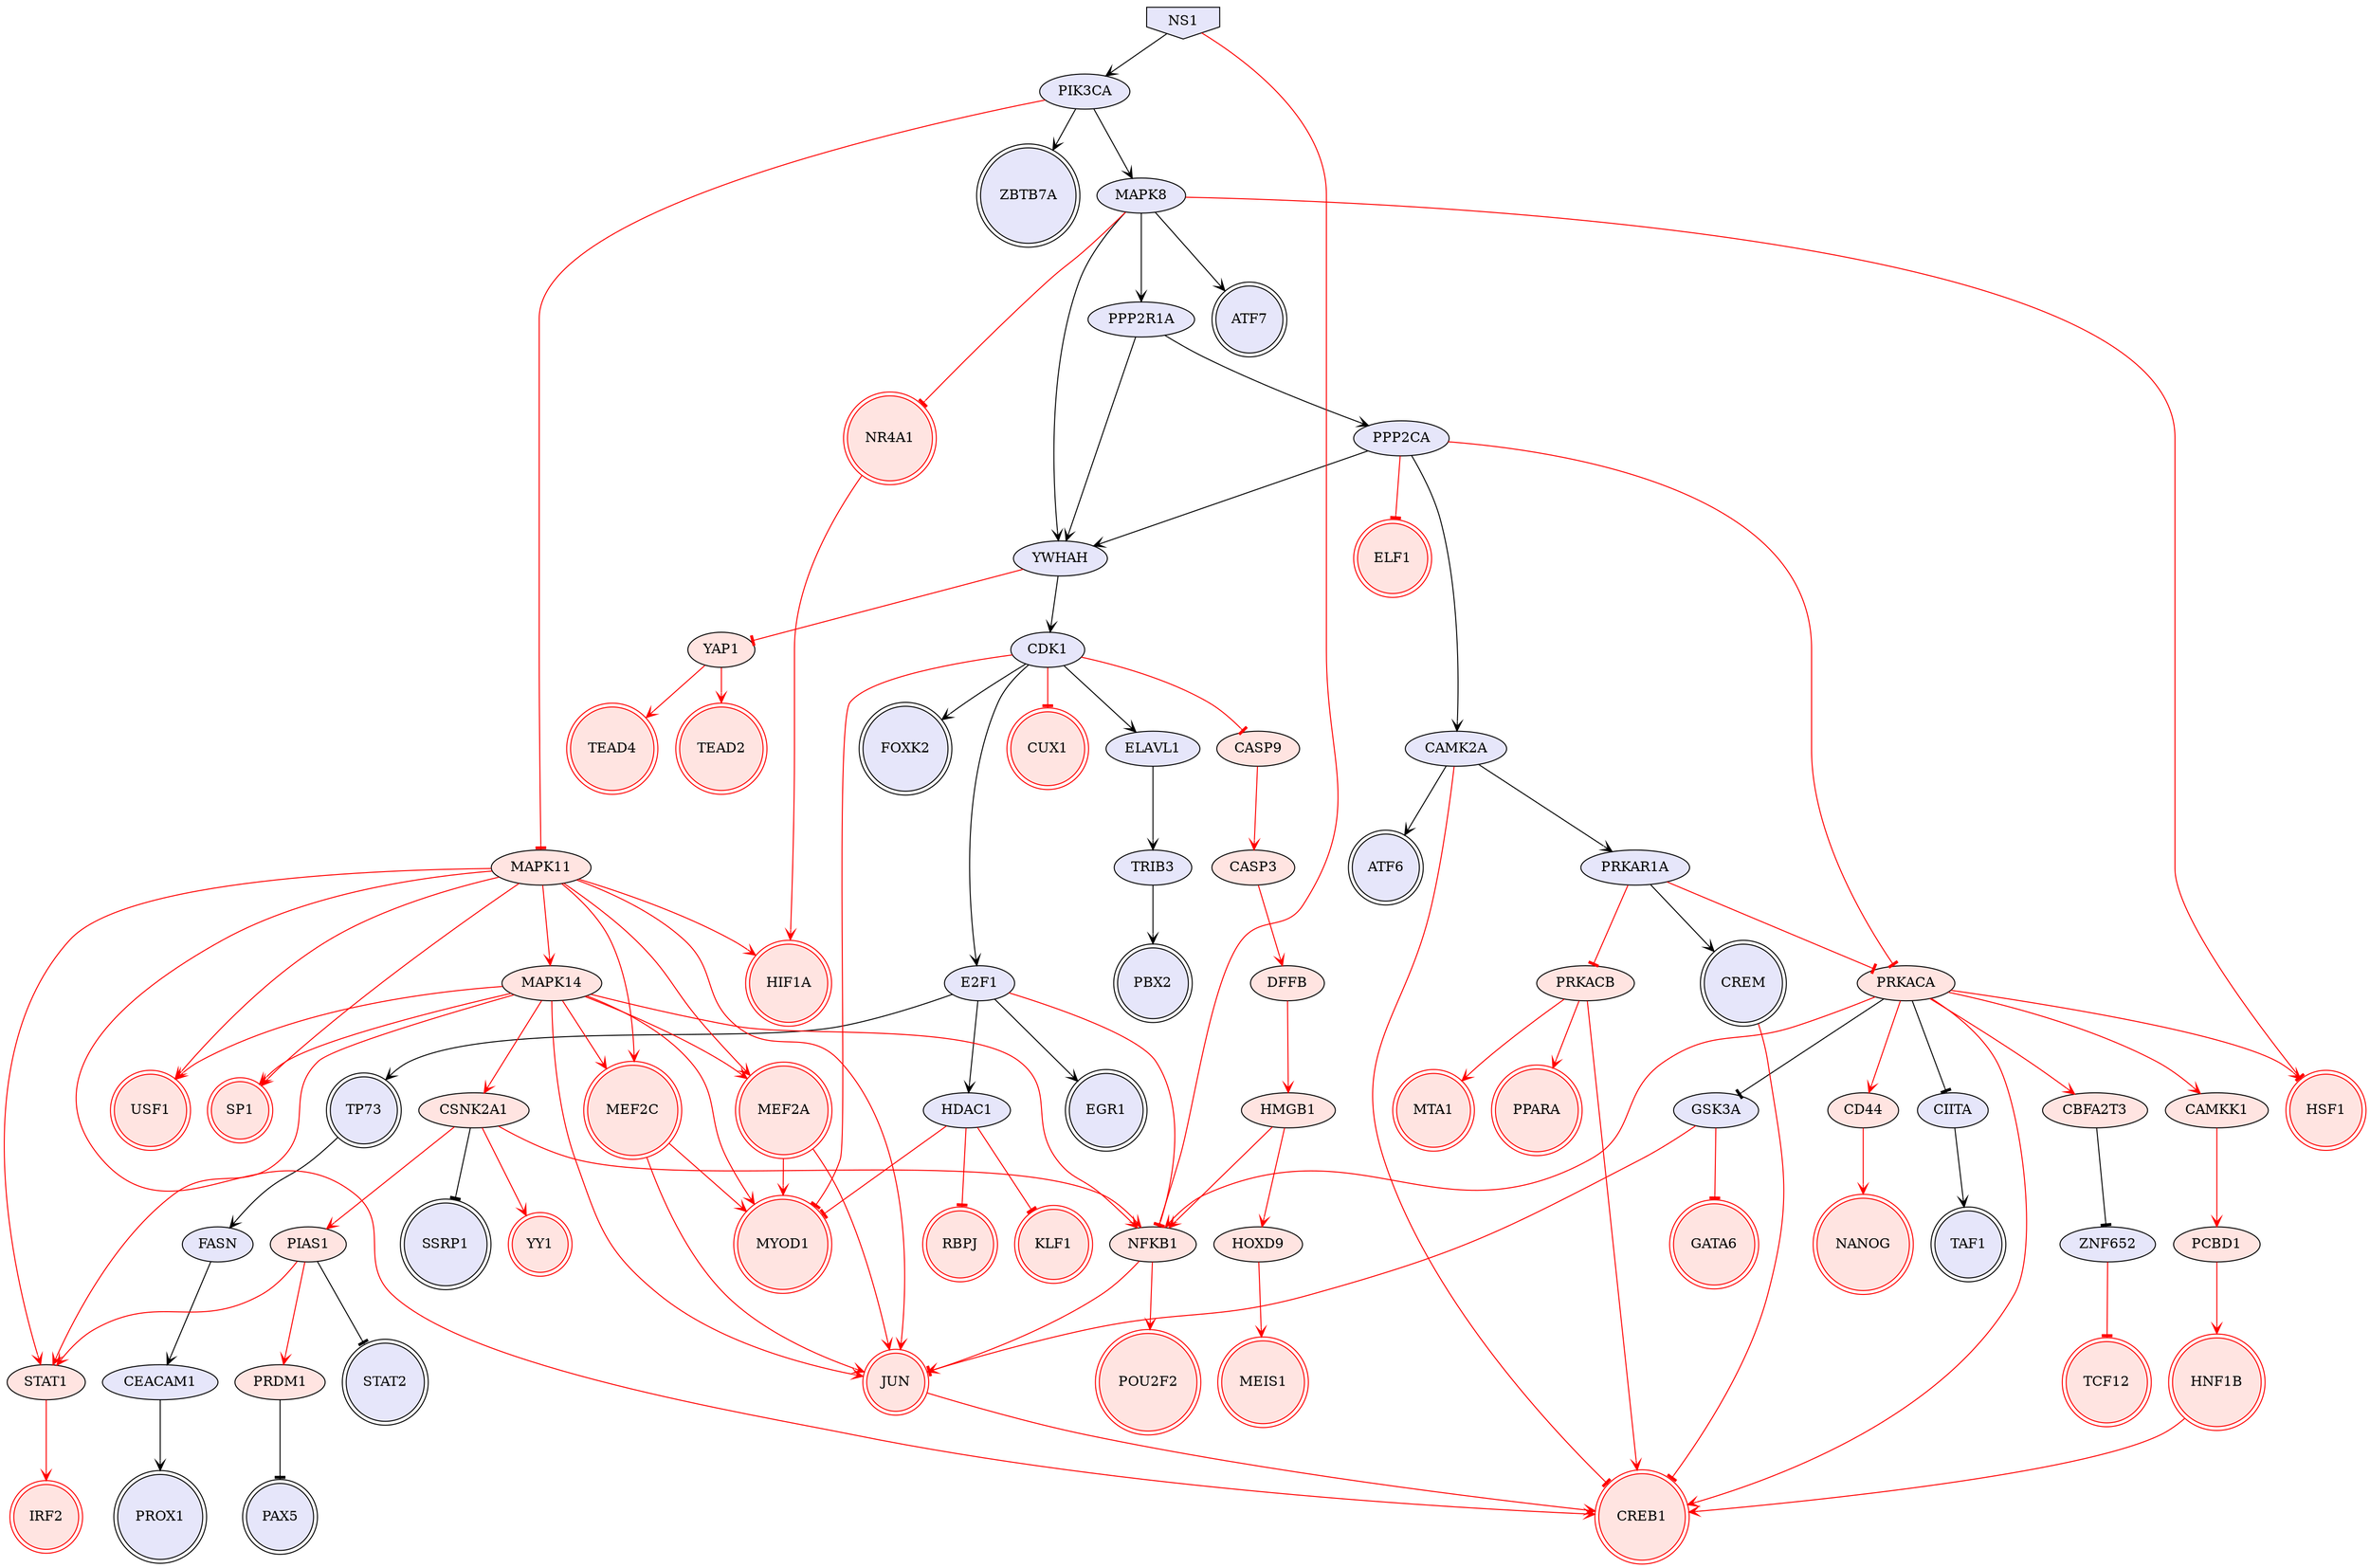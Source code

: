 digraph {

PRKACA->GSK3A [penwidth=1, color=black, arrowhead="tee"]
PRKACA->CIITA [penwidth=1, color=black, arrowhead="tee"]
E2F1->TP73 [penwidth=1, color=black, arrowhead="vee"]
E2F1->EGR1 [penwidth=1, color=black, arrowhead="vee"]
E2F1->HDAC1 [penwidth=1, color=black, arrowhead="vee"]
ELAVL1->TRIB3 [penwidth=1, color=black, arrowhead="vee"]
CDK1->E2F1 [penwidth=1, color=black, arrowhead="vee"]
CDK1->ELAVL1 [penwidth=1, color=black, arrowhead="vee"]
CDK1->FOXK2 [penwidth=1, color=black, arrowhead="vee"]
TP73->FASN [penwidth=1, color=black, arrowhead="vee"]
MAPK8->YWHAH [penwidth=1, color=black, arrowhead="vee"]
MAPK8->PPP2R1A [penwidth=1, color=black, arrowhead="vee"]
MAPK8->ATF7 [penwidth=1, color=black, arrowhead="vee"]
CSNK2A1->SSRP1 [penwidth=1, color=black, arrowhead="tee"]
PIAS1->STAT2 [penwidth=1, color=black, arrowhead="tee"]
PPP2CA->CAMK2A [penwidth=1, color=black, arrowhead="vee"]
PPP2CA->YWHAH [penwidth=1, color=black, arrowhead="vee"]
CAMK2A->ATF6 [penwidth=1, color=black, arrowhead="vee"]
CAMK2A->PRKAR1A [penwidth=1, color=black, arrowhead="vee"]
YWHAH->CDK1 [penwidth=1, color=black, arrowhead="vee"]
PPP2R1A->PPP2CA [penwidth=1, color=black, arrowhead="vee"]
PPP2R1A->YWHAH [penwidth=1, color=black, arrowhead="vee"]
CIITA->TAF1 [penwidth=1, color=black, arrowhead="vee"]
PIK3CA->MAPK8 [penwidth=1, color=black, arrowhead="vee"]
PIK3CA->ZBTB7A [penwidth=1, color=black, arrowhead="vee"]
TRIB3->PBX2 [penwidth=1, color=black, arrowhead="vee"]
PRKAR1A->CREM [penwidth=1, color=black, arrowhead="vee"]
CEACAM1->PROX1 [penwidth=1, color=black, arrowhead="vee"]
FASN->CEACAM1 [penwidth=1, color=black, arrowhead="vee"]
CBFA2T3->ZNF652 [penwidth=1, color=black, arrowhead="tee"]
PRDM1->PAX5 [penwidth=1, color=black, arrowhead="tee"]
NS1->PIK3CA [penwidth=1, color=black, arrowhead="vee"]
PRKACA->CAMKK1 [penwidth=1, color=red, arrowhead="vee"]
PRKACA->NFKB1 [penwidth=1, color=red, arrowhead="vee"]
PRKACA->CREB1 [penwidth=1, color=red, arrowhead="vee"]
PRKACA->HSF1 [penwidth=1, color=red, arrowhead="vee"]
PRKACA->CD44 [penwidth=1, color=red, arrowhead="vee"]
PRKACA->CBFA2T3 [penwidth=1, color=red, arrowhead="vee"]
MAPK14->STAT1 [penwidth=1, color=red, arrowhead="vee"]
MAPK14->SP1 [penwidth=1, color=red, arrowhead="vee"]
MAPK14->JUN [penwidth=1, color=red, arrowhead="vee"]
MAPK14->CSNK2A1 [penwidth=1, color=red, arrowhead="vee"]
MAPK14->NFKB1 [penwidth=1, color=red, arrowhead="vee"]
MAPK14->MEF2A [penwidth=1, color=red, arrowhead="vee"]
MAPK14->MEF2C [penwidth=1, color=red, arrowhead="vee"]
MAPK14->MYOD1 [penwidth=1, color=red, arrowhead="vee"]
MAPK14->USF1 [penwidth=1, color=red, arrowhead="vee"]
CASP3->DFFB [penwidth=1, color=red, arrowhead="vee"]
E2F1->NFKB1 [penwidth=1, color=red, arrowhead="tee"]
STAT1->IRF2 [penwidth=1, color=red, arrowhead="vee"]
CDK1->CASP9 [penwidth=1, color=red, arrowhead="tee"]
CDK1->MYOD1 [penwidth=1, color=red, arrowhead="tee"]
CDK1->CUX1 [penwidth=1, color=red, arrowhead="tee"]
CAMKK1->PCBD1 [penwidth=1, color=red, arrowhead="vee"]
MAPK8->HSF1 [penwidth=1, color=red, arrowhead="tee"]
MAPK8->NR4A1 [penwidth=1, color=red, arrowhead="tee"]
JUN->CREB1 [penwidth=1, color=red, arrowhead="vee"]
CSNK2A1->NFKB1 [penwidth=1, color=red, arrowhead="vee"]
CSNK2A1->PIAS1 [penwidth=1, color=red, arrowhead="vee"]
CSNK2A1->YY1 [penwidth=1, color=red, arrowhead="vee"]
NFKB1->JUN [penwidth=1, color=red, arrowhead="vee"]
NFKB1->POU2F2 [penwidth=1, color=red, arrowhead="vee"]
GSK3A->JUN [penwidth=1, color=red, arrowhead="tee"]
GSK3A->GATA6 [penwidth=1, color=red, arrowhead="tee"]
CASP9->CASP3 [penwidth=1, color=red, arrowhead="vee"]
HDAC1->RBPJ [penwidth=1, color=red, arrowhead="tee"]
HDAC1->MYOD1 [penwidth=1, color=red, arrowhead="tee"]
HDAC1->KLF1 [penwidth=1, color=red, arrowhead="tee"]
MAPK11->MAPK14 [penwidth=1, color=red, arrowhead="vee"]
MAPK11->STAT1 [penwidth=1, color=red, arrowhead="vee"]
MAPK11->HIF1A [penwidth=1, color=red, arrowhead="vee"]
MAPK11->SP1 [penwidth=1, color=red, arrowhead="vee"]
MAPK11->JUN [penwidth=1, color=red, arrowhead="vee"]
MAPK11->CREB1 [penwidth=1, color=red, arrowhead="vee"]
MAPK11->MEF2A [penwidth=1, color=red, arrowhead="vee"]
MAPK11->MEF2C [penwidth=1, color=red, arrowhead="vee"]
MAPK11->USF1 [penwidth=1, color=red, arrowhead="vee"]
MEF2A->JUN [penwidth=1, color=red, arrowhead="vee"]
MEF2A->MYOD1 [penwidth=1, color=red, arrowhead="vee"]
YAP1->TEAD2 [penwidth=1, color=red, arrowhead="vee"]
YAP1->TEAD4 [penwidth=1, color=red, arrowhead="vee"]
PIAS1->STAT1 [penwidth=1, color=red, arrowhead="vee"]
PIAS1->PRDM1 [penwidth=1, color=red, arrowhead="vee"]
MEF2C->JUN [penwidth=1, color=red, arrowhead="vee"]
MEF2C->MYOD1 [penwidth=1, color=red, arrowhead="vee"]
PPP2CA->PRKACA [penwidth=1, color=red, arrowhead="tee"]
PPP2CA->ELF1 [penwidth=1, color=red, arrowhead="tee"]
NR4A1->HIF1A [penwidth=1, color=red, arrowhead="vee"]
CAMK2A->CREB1 [penwidth=1, color=red, arrowhead="tee"]
YWHAH->YAP1 [penwidth=1, color=red, arrowhead="tee"]
PRKACB->CREB1 [penwidth=1, color=red, arrowhead="vee"]
PRKACB->PPARA [penwidth=1, color=red, arrowhead="vee"]
PRKACB->MTA1 [penwidth=1, color=red, arrowhead="vee"]
PCBD1->HNF1B [penwidth=1, color=red, arrowhead="vee"]
HMGB1->NFKB1 [penwidth=1, color=red, arrowhead="vee"]
HMGB1->HOXD9 [penwidth=1, color=red, arrowhead="vee"]
HNF1B->CREB1 [penwidth=1, color=red, arrowhead="vee"]
HOXD9->MEIS1 [penwidth=1, color=red, arrowhead="vee"]
PIK3CA->MAPK11 [penwidth=1, color=red, arrowhead="tee"]
CD44->NANOG [penwidth=1, color=red, arrowhead="vee"]
PRKAR1A->PRKACA [penwidth=1, color=red, arrowhead="tee"]
PRKAR1A->PRKACB [penwidth=1, color=red, arrowhead="tee"]
DFFB->HMGB1 [penwidth=1, color=red, arrowhead="vee"]
CREM->CREB1 [penwidth=1, color=red, arrowhead="tee"]
ZNF652->TCF12 [penwidth=1, color=red, arrowhead="tee"]
NS1->NFKB1 [penwidth=1, color=red, arrowhead="tee"]
NS1 [style=filled, color=black, fillcolor=lavender, shape=invhouse];
PPARA [style=filled, color=red, fillcolor=mistyrose, shape=doublecircle];
ATF6 [style=filled, color=black, fillcolor=lavender, shape=doublecircle];
TEAD4 [style=filled, color=red, fillcolor=mistyrose, shape=doublecircle];
JUN [style=filled, color=red, fillcolor=mistyrose, shape=doublecircle];
KLF1 [style=filled, color=red, fillcolor=mistyrose, shape=doublecircle];
HSF1 [style=filled, color=red, fillcolor=mistyrose, shape=doublecircle];
MEF2C [style=filled, color=red, fillcolor=mistyrose, shape=doublecircle];
HNF1B [style=filled, color=red, fillcolor=mistyrose, shape=doublecircle];
CUX1 [style=filled, color=red, fillcolor=mistyrose, shape=doublecircle];
TP73 [style=filled, color=black, fillcolor=lavender, shape=doublecircle];
ELF1 [style=filled, color=red, fillcolor=mistyrose, shape=doublecircle];
PAX5 [style=filled, color=black, fillcolor=lavender, shape=doublecircle];
CREB1 [style=filled, color=red, fillcolor=mistyrose, shape=doublecircle];
PBX2 [style=filled, color=black, fillcolor=lavender, shape=doublecircle];
USF1 [style=filled, color=red, fillcolor=mistyrose, shape=doublecircle];
TCF12 [style=filled, color=red, fillcolor=mistyrose, shape=doublecircle];
EGR1 [style=filled, color=black, fillcolor=lavender, shape=doublecircle];
CREM [style=filled, color=black, fillcolor=lavender, shape=doublecircle];
MYOD1 [style=filled, color=red, fillcolor=mistyrose, shape=doublecircle];
ZBTB7A [style=filled, color=black, fillcolor=lavender, shape=doublecircle];
SP1 [style=filled, color=red, fillcolor=mistyrose, shape=doublecircle];
FOXK2 [style=filled, color=black, fillcolor=lavender, shape=doublecircle];
ATF7 [style=filled, color=black, fillcolor=lavender, shape=doublecircle];
SSRP1 [style=filled, color=black, fillcolor=lavender, shape=doublecircle];
STAT2 [style=filled, color=black, fillcolor=lavender, shape=doublecircle];
TAF1 [style=filled, color=black, fillcolor=lavender, shape=doublecircle];
MEIS1 [style=filled, color=red, fillcolor=mistyrose, shape=doublecircle];
NANOG [style=filled, color=red, fillcolor=mistyrose, shape=doublecircle];
YY1 [style=filled, color=red, fillcolor=mistyrose, shape=doublecircle];
HIF1A [style=filled, color=red, fillcolor=mistyrose, shape=doublecircle];
RBPJ [style=filled, color=red, fillcolor=mistyrose, shape=doublecircle];
GATA6 [style=filled, color=red, fillcolor=mistyrose, shape=doublecircle];
MTA1 [style=filled, color=red, fillcolor=mistyrose, shape=doublecircle];
NR4A1 [style=filled, color=red, fillcolor=mistyrose, shape=doublecircle];
PROX1 [style=filled, color=black, fillcolor=lavender, shape=doublecircle];
IRF2 [style=filled, color=red, fillcolor=mistyrose, shape=doublecircle];
POU2F2 [style=filled, color=red, fillcolor=mistyrose, shape=doublecircle];
TEAD2 [style=filled, color=red, fillcolor=mistyrose, shape=doublecircle];
MEF2A [style=filled, color=red, fillcolor=mistyrose, shape=doublecircle];
PRKACA [style=filled, fillcolor=mistyrose];
E2F1 [style=filled, fillcolor=lavender];
ELAVL1 [style=filled, fillcolor=lavender];
CDK1 [style=filled, fillcolor=lavender];
MAPK8 [style=filled, fillcolor=lavender];
CSNK2A1 [style=filled, fillcolor=mistyrose];
PIAS1 [style=filled, fillcolor=mistyrose];
PPP2CA [style=filled, fillcolor=lavender];
CAMK2A [style=filled, fillcolor=lavender];
YWHAH [style=filled, fillcolor=lavender];
PPP2R1A [style=filled, fillcolor=lavender];
CIITA [style=filled, fillcolor=lavender];
PIK3CA [style=filled, fillcolor=lavender];
TRIB3 [style=filled, fillcolor=lavender];
PRKAR1A [style=filled, fillcolor=lavender];
CEACAM1 [style=filled, fillcolor=lavender];
FASN [style=filled, fillcolor=lavender];
CBFA2T3 [style=filled, fillcolor=mistyrose];
PRDM1 [style=filled, fillcolor=mistyrose];
MAPK14 [style=filled, fillcolor=mistyrose];
CASP3 [style=filled, fillcolor=mistyrose];
STAT1 [style=filled, fillcolor=mistyrose];
CAMKK1 [style=filled, fillcolor=mistyrose];
NFKB1 [style=filled, fillcolor=mistyrose];
GSK3A [style=filled, fillcolor=lavender];
CASP9 [style=filled, fillcolor=mistyrose];
HDAC1 [style=filled, fillcolor=lavender];
MAPK11 [style=filled, fillcolor=mistyrose];
YAP1 [style=filled, fillcolor=mistyrose];
PRKACB [style=filled, fillcolor=mistyrose];
PCBD1 [style=filled, fillcolor=mistyrose];
HMGB1 [style=filled, fillcolor=mistyrose];
HOXD9 [style=filled, fillcolor=mistyrose];
CD44 [style=filled, fillcolor=mistyrose];
DFFB [style=filled, fillcolor=mistyrose];
ZNF652 [style=filled, fillcolor=lavender];


}
